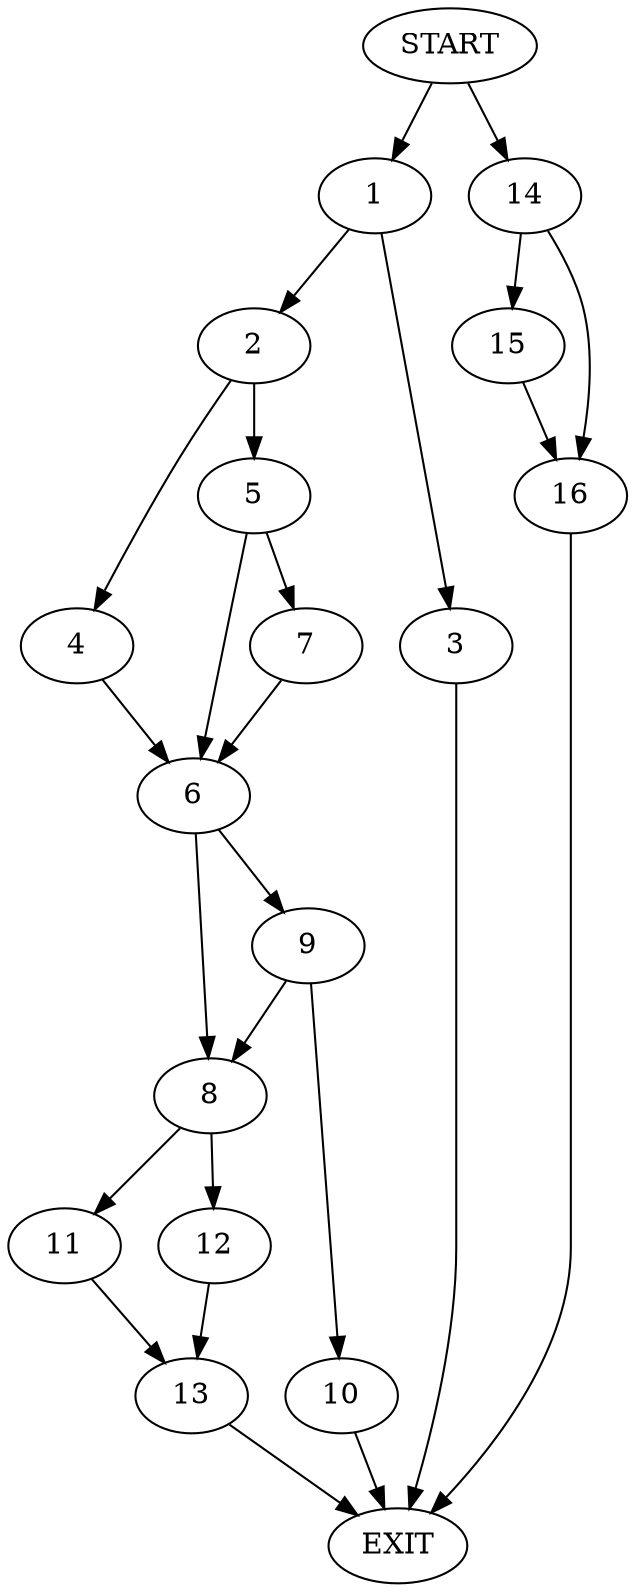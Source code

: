 digraph {
0 [label="START"]
17 [label="EXIT"]
0 -> 1
1 -> 2
1 -> 3
3 -> 17
2 -> 4
2 -> 5
5 -> 6
5 -> 7
4 -> 6
6 -> 8
6 -> 9
7 -> 6
9 -> 8
9 -> 10
8 -> 11
8 -> 12
10 -> 17
11 -> 13
12 -> 13
13 -> 17
0 -> 14
14 -> 15
14 -> 16
15 -> 16
16 -> 17
}
